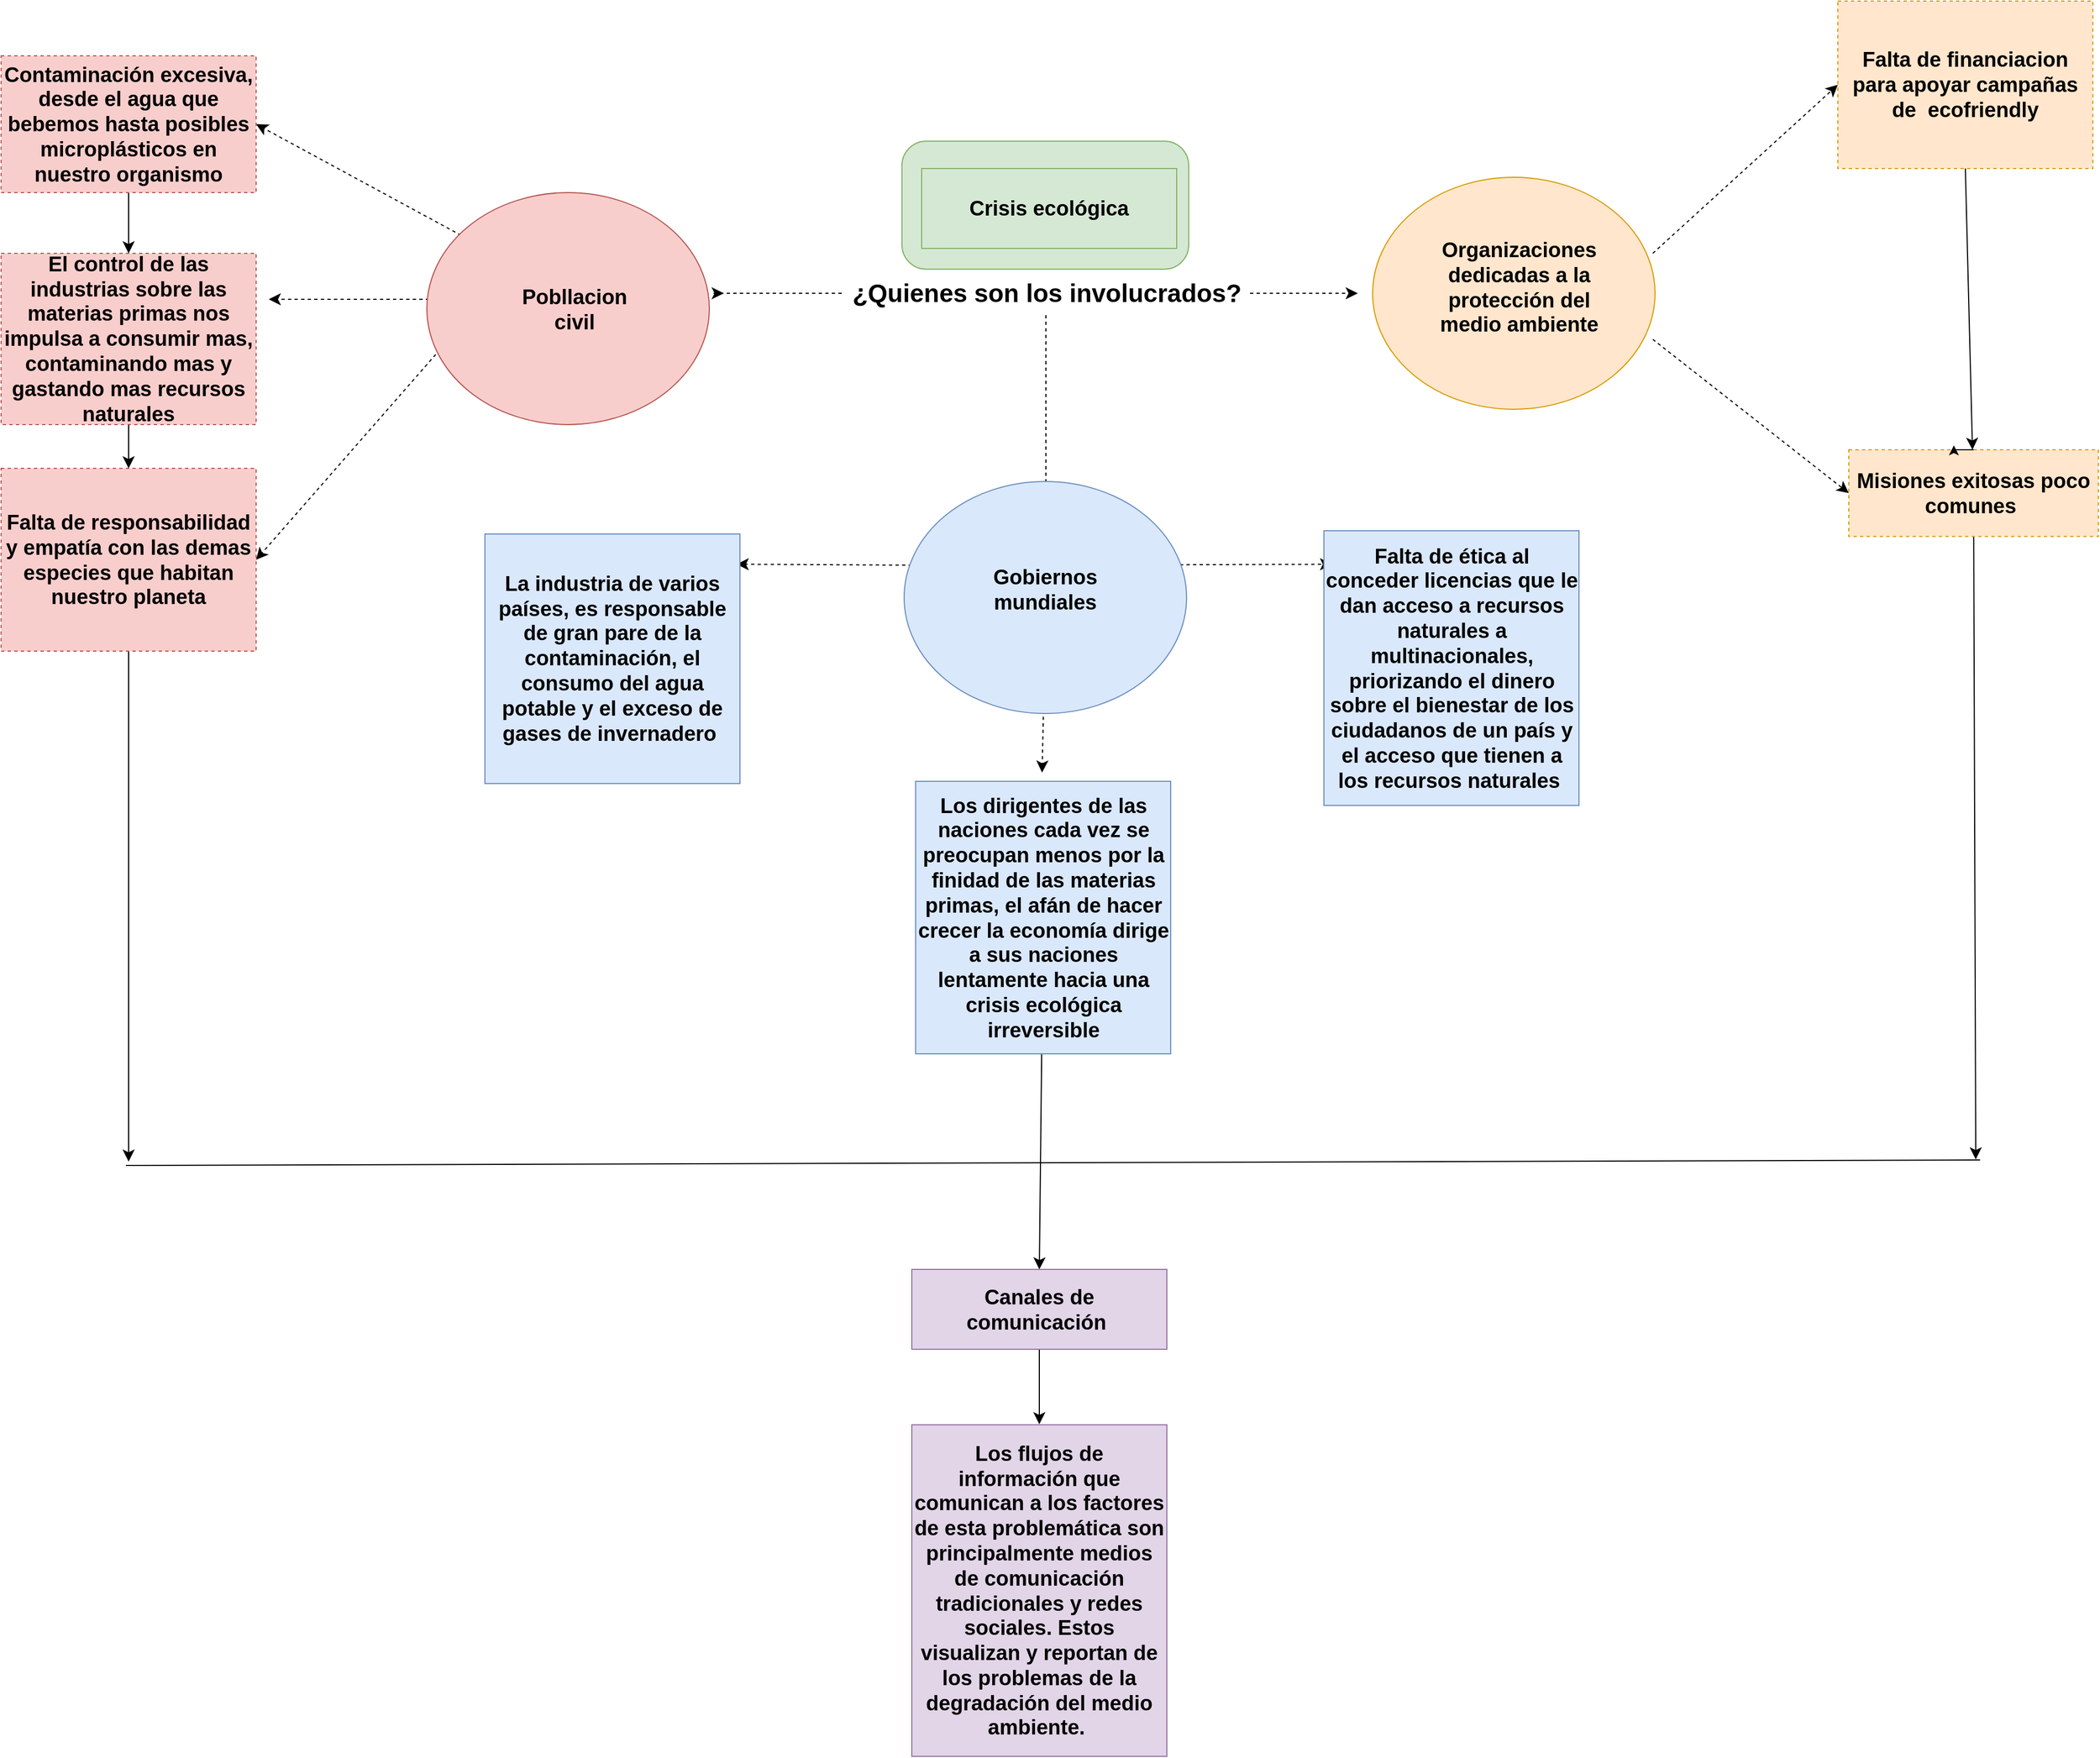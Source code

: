 <mxfile version="26.1.2">
  <diagram name="Página-1" id="piukYRTXUva3LGdc_yS3">
    <mxGraphModel dx="4225" dy="2193" grid="0" gridSize="10" guides="1" tooltips="1" connect="1" arrows="1" fold="1" page="0" pageScale="1" pageWidth="827" pageHeight="1169" math="0" shadow="0">
      <root>
        <mxCell id="0" />
        <mxCell id="1" parent="0" />
        <mxCell id="9eXhxKmKI8XXCZGN5zWt-1" value="" style="rounded=1;whiteSpace=wrap;html=1;arcSize=19;fillColor=#d5e8d4;strokeColor=#82b366;" parent="1" vertex="1">
          <mxGeometry x="-578" y="-442" width="262" height="117" as="geometry" />
        </mxCell>
        <mxCell id="9eXhxKmKI8XXCZGN5zWt-2" value="&lt;span style=&quot;font-size: 19px;&quot;&gt;&lt;b&gt;Crisis ecológica&lt;/b&gt;&lt;/span&gt;" style="text;html=1;align=center;verticalAlign=middle;whiteSpace=wrap;rounded=0;fillColor=#d5e8d4;strokeColor=#82b366;" parent="1" vertex="1">
          <mxGeometry x="-560" y="-417" width="233" height="73" as="geometry" />
        </mxCell>
        <mxCell id="9eXhxKmKI8XXCZGN5zWt-16" style="edgeStyle=none;curved=1;rounded=0;orthogonalLoop=1;jettySize=auto;html=1;fontSize=12;startSize=8;endSize=8;dashed=1;entryX=0.5;entryY=0;entryDx=0;entryDy=0;" parent="1" source="9eXhxKmKI8XXCZGN5zWt-10" edge="1">
          <mxGeometry relative="1" as="geometry">
            <mxPoint x="-446.5" y="-91" as="targetPoint" />
          </mxGeometry>
        </mxCell>
        <mxCell id="9eXhxKmKI8XXCZGN5zWt-17" style="edgeStyle=none;curved=1;rounded=0;orthogonalLoop=1;jettySize=auto;html=1;fontSize=12;startSize=8;endSize=8;dashed=1;" parent="1" source="9eXhxKmKI8XXCZGN5zWt-10" edge="1">
          <mxGeometry relative="1" as="geometry">
            <mxPoint x="-740.8" y="-303" as="targetPoint" />
            <Array as="points">
              <mxPoint x="-769" y="-303" />
            </Array>
          </mxGeometry>
        </mxCell>
        <mxCell id="9eXhxKmKI8XXCZGN5zWt-18" style="edgeStyle=none;curved=1;rounded=0;orthogonalLoop=1;jettySize=auto;html=1;fontSize=12;startSize=8;endSize=8;dashed=1;" parent="1" source="9eXhxKmKI8XXCZGN5zWt-10" edge="1">
          <mxGeometry relative="1" as="geometry">
            <mxPoint x="-161.6" y="-303" as="targetPoint" />
          </mxGeometry>
        </mxCell>
        <mxCell id="9eXhxKmKI8XXCZGN5zWt-10" value="&lt;span style=&quot;font-size: 23px;&quot;&gt;&lt;b&gt;¿Quienes son los involucrados?&lt;/b&gt;&lt;/span&gt;" style="text;html=1;align=center;verticalAlign=middle;resizable=0;points=[];autosize=1;strokeColor=none;fillColor=none;fontSize=16;" parent="1" vertex="1">
          <mxGeometry x="-633" y="-323" width="373" height="40" as="geometry" />
        </mxCell>
        <mxCell id="9eXhxKmKI8XXCZGN5zWt-27" style="edgeStyle=none;curved=1;rounded=0;orthogonalLoop=1;jettySize=auto;html=1;fontSize=12;startSize=8;endSize=8;dashed=1;" parent="1" edge="1">
          <mxGeometry relative="1" as="geometry">
            <mxPoint x="-1156.462" y="-297.5" as="targetPoint" />
            <mxPoint x="-1004" y="-297.5" as="sourcePoint" />
          </mxGeometry>
        </mxCell>
        <mxCell id="9eXhxKmKI8XXCZGN5zWt-29" style="edgeStyle=none;curved=1;rounded=0;orthogonalLoop=1;jettySize=auto;html=1;fontSize=12;startSize=8;endSize=8;dashed=1;entryX=1;entryY=0.5;entryDx=0;entryDy=0;" parent="1" target="9eXhxKmKI8XXCZGN5zWt-33" edge="1">
          <mxGeometry relative="1" as="geometry">
            <mxPoint x="-1157.692" y="-382.308" as="targetPoint" />
            <mxPoint x="-980.859" y="-356" as="sourcePoint" />
          </mxGeometry>
        </mxCell>
        <mxCell id="9eXhxKmKI8XXCZGN5zWt-50" style="edgeStyle=none;curved=1;rounded=0;orthogonalLoop=1;jettySize=auto;html=1;fontSize=12;startSize=8;endSize=8;dashed=1;entryX=0;entryY=0.5;entryDx=0;entryDy=0;" parent="1" target="9eXhxKmKI8XXCZGN5zWt-49" edge="1">
          <mxGeometry relative="1" as="geometry">
            <mxPoint x="272.533" y="-385.267" as="targetPoint" />
            <mxPoint x="108" y="-339.543" as="sourcePoint" />
          </mxGeometry>
        </mxCell>
        <mxCell id="9eXhxKmKI8XXCZGN5zWt-53" style="edgeStyle=none;curved=1;rounded=0;orthogonalLoop=1;jettySize=auto;html=1;entryX=0;entryY=0.5;entryDx=0;entryDy=0;fontSize=12;startSize=8;endSize=8;dashed=1;" parent="1" target="9eXhxKmKI8XXCZGN5zWt-47" edge="1">
          <mxGeometry relative="1" as="geometry">
            <mxPoint x="108" y="-260.84" as="sourcePoint" />
          </mxGeometry>
        </mxCell>
        <mxCell id="9eXhxKmKI8XXCZGN5zWt-36" value="" style="edgeStyle=none;curved=1;rounded=0;orthogonalLoop=1;jettySize=auto;html=1;fontSize=12;startSize=8;endSize=8;dashed=1;exitX=0.5;exitY=1;exitDx=0;exitDy=0;" parent="1" edge="1">
          <mxGeometry relative="1" as="geometry">
            <mxPoint x="-446.5" y="-18" as="sourcePoint" />
            <mxPoint x="-450" y="135" as="targetPoint" />
          </mxGeometry>
        </mxCell>
        <mxCell id="9eXhxKmKI8XXCZGN5zWt-38" value="" style="edgeStyle=none;curved=1;rounded=0;orthogonalLoop=1;jettySize=auto;html=1;fontSize=12;startSize=8;endSize=8;dashed=1;entryX=0.987;entryY=0.121;entryDx=0;entryDy=0;entryPerimeter=0;exitX=0;exitY=0.5;exitDx=0;exitDy=0;" parent="1" target="9eXhxKmKI8XXCZGN5zWt-54" edge="1">
          <mxGeometry relative="1" as="geometry">
            <mxPoint x="-563.0" y="-54.5" as="sourcePoint" />
            <mxPoint x="-701" y="-57.5" as="targetPoint" />
          </mxGeometry>
        </mxCell>
        <mxCell id="9eXhxKmKI8XXCZGN5zWt-44" value="" style="edgeStyle=none;curved=1;rounded=0;orthogonalLoop=1;jettySize=auto;html=1;fontSize=12;startSize=8;endSize=8;dashed=1;entryX=0.032;entryY=0.122;entryDx=0;entryDy=0;entryPerimeter=0;" parent="1" target="9eXhxKmKI8XXCZGN5zWt-56" edge="1">
          <mxGeometry relative="1" as="geometry">
            <mxPoint x="-210" y="-54.5" as="targetPoint" />
            <mxPoint x="-330.0" y="-54.891" as="sourcePoint" />
          </mxGeometry>
        </mxCell>
        <mxCell id="9eXhxKmKI8XXCZGN5zWt-30" style="edgeStyle=none;curved=1;rounded=0;orthogonalLoop=1;jettySize=auto;html=1;fontSize=12;startSize=8;endSize=8;dashed=1;entryX=1;entryY=0.5;entryDx=0;entryDy=0;" parent="1" target="9eXhxKmKI8XXCZGN5zWt-31" edge="1">
          <mxGeometry relative="1" as="geometry">
            <mxPoint x="-1165" y="-214" as="targetPoint" />
            <mxPoint x="-1004" y="-247" as="sourcePoint" />
          </mxGeometry>
        </mxCell>
        <mxCell id="-WsOzTaS7_-i_Jh7CUL--4" style="edgeStyle=none;curved=1;rounded=0;orthogonalLoop=1;jettySize=auto;html=1;fontSize=12;startSize=8;endSize=8;" parent="1" source="9eXhxKmKI8XXCZGN5zWt-31" edge="1">
          <mxGeometry relative="1" as="geometry">
            <mxPoint x="-1284.5" y="490.5" as="targetPoint" />
          </mxGeometry>
        </mxCell>
        <mxCell id="9eXhxKmKI8XXCZGN5zWt-31" value="&lt;span style=&quot;font-size: 19px;&quot;&gt;&lt;b&gt;Falta de responsabilidad y empatía con las demas especies que habitan nuestro planeta&lt;/b&gt;&lt;/span&gt;" style="text;html=1;align=center;verticalAlign=middle;whiteSpace=wrap;rounded=0;fillColor=#f8cecc;strokeColor=#b85450;dashed=1;" parent="1" vertex="1">
          <mxGeometry x="-1401" y="-143" width="233" height="167" as="geometry" />
        </mxCell>
        <mxCell id="-WsOzTaS7_-i_Jh7CUL--9" style="edgeStyle=none;curved=1;rounded=0;orthogonalLoop=1;jettySize=auto;html=1;exitX=0.5;exitY=1;exitDx=0;exitDy=0;entryX=0.5;entryY=0;entryDx=0;entryDy=0;fontSize=12;startSize=8;endSize=8;" parent="1" source="9eXhxKmKI8XXCZGN5zWt-32" target="9eXhxKmKI8XXCZGN5zWt-31" edge="1">
          <mxGeometry relative="1" as="geometry" />
        </mxCell>
        <mxCell id="9eXhxKmKI8XXCZGN5zWt-32" value="&lt;span style=&quot;font-size: 19px;&quot;&gt;&lt;b&gt;El control de las industrias sobre las materias primas nos impulsa a consumir mas, contaminando mas y gastando mas recursos naturales&lt;/b&gt;&lt;/span&gt;" style="text;html=1;align=center;verticalAlign=middle;whiteSpace=wrap;rounded=0;fillColor=#f8cecc;strokeColor=#b85450;dashed=1;" parent="1" vertex="1">
          <mxGeometry x="-1401" y="-339.5" width="233" height="156.5" as="geometry" />
        </mxCell>
        <mxCell id="-WsOzTaS7_-i_Jh7CUL--8" style="edgeStyle=none;curved=1;rounded=0;orthogonalLoop=1;jettySize=auto;html=1;exitX=0.5;exitY=1;exitDx=0;exitDy=0;entryX=0.5;entryY=0;entryDx=0;entryDy=0;fontSize=12;startSize=8;endSize=8;" parent="1" source="9eXhxKmKI8XXCZGN5zWt-33" target="9eXhxKmKI8XXCZGN5zWt-32" edge="1">
          <mxGeometry relative="1" as="geometry" />
        </mxCell>
        <mxCell id="9eXhxKmKI8XXCZGN5zWt-33" value="&lt;span style=&quot;font-size: 19px;&quot;&gt;&lt;b&gt;Contaminación excesiva, desde el agua que bebemos hasta posibles microplásticos en nuestro organismo&lt;/b&gt;&lt;/span&gt;" style="text;html=1;align=center;verticalAlign=middle;whiteSpace=wrap;rounded=0;fillColor=#f8cecc;strokeColor=#b85450;dashed=1;" parent="1" vertex="1">
          <mxGeometry x="-1401" y="-520" width="233" height="125" as="geometry" />
        </mxCell>
        <mxCell id="-WsOzTaS7_-i_Jh7CUL--5" style="edgeStyle=none;curved=1;rounded=0;orthogonalLoop=1;jettySize=auto;html=1;fontSize=12;startSize=8;endSize=8;" parent="1" source="9eXhxKmKI8XXCZGN5zWt-47" edge="1">
          <mxGeometry relative="1" as="geometry">
            <mxPoint x="403.0" y="488.5" as="targetPoint" />
          </mxGeometry>
        </mxCell>
        <mxCell id="9eXhxKmKI8XXCZGN5zWt-47" value="&lt;span style=&quot;font-size: 19px;&quot;&gt;&lt;b&gt;Misiones exitosas poco comunes&amp;nbsp;&lt;/b&gt;&lt;/span&gt;" style="text;html=1;align=center;verticalAlign=middle;whiteSpace=wrap;rounded=0;fillColor=#ffe6cc;strokeColor=#d79b00;dashed=1;" parent="1" vertex="1">
          <mxGeometry x="287" y="-160" width="228" height="79.25" as="geometry" />
        </mxCell>
        <mxCell id="-WsOzTaS7_-i_Jh7CUL--10" style="edgeStyle=none;curved=1;rounded=0;orthogonalLoop=1;jettySize=auto;html=1;exitX=0.5;exitY=1;exitDx=0;exitDy=0;fontSize=12;startSize=8;endSize=8;" parent="1" source="9eXhxKmKI8XXCZGN5zWt-49" target="9eXhxKmKI8XXCZGN5zWt-47" edge="1">
          <mxGeometry relative="1" as="geometry">
            <mxPoint x="393.5" y="-357.0" as="targetPoint" />
          </mxGeometry>
        </mxCell>
        <mxCell id="9eXhxKmKI8XXCZGN5zWt-49" value="&lt;span style=&quot;font-size: 19px;&quot;&gt;&lt;b&gt;Falta de financiacion para apoyar campañas de&amp;nbsp; ecofriendly&lt;/b&gt;&lt;/span&gt;" style="text;html=1;align=center;verticalAlign=middle;whiteSpace=wrap;rounded=0;fillColor=#ffe6cc;strokeColor=#d79b00;dashed=1;" parent="1" vertex="1">
          <mxGeometry x="277" y="-570" width="233" height="153" as="geometry" />
        </mxCell>
        <mxCell id="9eXhxKmKI8XXCZGN5zWt-54" value="&lt;span style=&quot;font-size: 19px;&quot;&gt;&lt;b&gt;La industria de varios países, es responsable de gran pare de la contaminación, el consumo del agua potable y el exceso de gases de invernadero&amp;nbsp;&lt;/b&gt;&lt;/span&gt;" style="text;html=1;align=center;verticalAlign=middle;whiteSpace=wrap;rounded=0;fillColor=#dae8fc;strokeColor=#6c8ebf;" parent="1" vertex="1">
          <mxGeometry x="-959" y="-83" width="233" height="228" as="geometry" />
        </mxCell>
        <mxCell id="-WsOzTaS7_-i_Jh7CUL--6" style="edgeStyle=none;curved=1;rounded=0;orthogonalLoop=1;jettySize=auto;html=1;fontSize=12;startSize=8;endSize=8;entryX=0.5;entryY=0;entryDx=0;entryDy=0;" parent="1" source="9eXhxKmKI8XXCZGN5zWt-55" target="-WsOzTaS7_-i_Jh7CUL--12" edge="1">
          <mxGeometry relative="1" as="geometry">
            <mxPoint x="-449" y="486.5" as="targetPoint" />
          </mxGeometry>
        </mxCell>
        <mxCell id="9eXhxKmKI8XXCZGN5zWt-55" value="&lt;span style=&quot;font-size: 19px;&quot;&gt;&lt;b&gt;Los dirigentes de las naciones cada vez se preocupan menos por la finidad de las materias primas, el afán de hacer crecer la economía dirige a sus naciones lentamente hacia una crisis ecológica irreversible&lt;/b&gt;&lt;/span&gt;" style="text;html=1;align=center;verticalAlign=middle;whiteSpace=wrap;rounded=0;fillColor=#dae8fc;strokeColor=#6c8ebf;" parent="1" vertex="1">
          <mxGeometry x="-565.5" y="143" width="233" height="249" as="geometry" />
        </mxCell>
        <mxCell id="9eXhxKmKI8XXCZGN5zWt-56" value="&lt;span style=&quot;font-size: 19px;&quot;&gt;&lt;b&gt;Falta de ética al conceder licencias que le dan acceso a recursos naturales a multinacionales, priorizando el dinero sobre el bienestar de los ciudadanos de un país y el acceso que tienen a los recursos naturales&amp;nbsp;&lt;/b&gt;&lt;/span&gt;" style="text;html=1;align=center;verticalAlign=middle;whiteSpace=wrap;rounded=0;fillColor=#dae8fc;strokeColor=#6c8ebf;" parent="1" vertex="1">
          <mxGeometry x="-192.5" y="-86" width="233" height="251" as="geometry" />
        </mxCell>
        <mxCell id="-WsOzTaS7_-i_Jh7CUL--3" value="" style="endArrow=none;html=1;rounded=0;fontSize=12;startSize=8;endSize=8;curved=1;" parent="1" edge="1">
          <mxGeometry width="50" height="50" relative="1" as="geometry">
            <mxPoint x="-1287" y="494" as="sourcePoint" />
            <mxPoint x="407" y="489" as="targetPoint" />
          </mxGeometry>
        </mxCell>
        <mxCell id="-WsOzTaS7_-i_Jh7CUL--15" style="edgeStyle=none;curved=1;rounded=0;orthogonalLoop=1;jettySize=auto;html=1;fontSize=12;startSize=8;endSize=8;" parent="1" source="-WsOzTaS7_-i_Jh7CUL--12" edge="1">
          <mxGeometry relative="1" as="geometry">
            <mxPoint x="-452.5" y="730.5" as="targetPoint" />
          </mxGeometry>
        </mxCell>
        <mxCell id="-WsOzTaS7_-i_Jh7CUL--12" value="&lt;font style=&quot;font-size: 19px;&quot;&gt;&lt;b&gt;Canales de comunicación&amp;nbsp;&lt;/b&gt;&lt;/font&gt;" style="text;html=1;align=center;verticalAlign=middle;whiteSpace=wrap;rounded=0;fillColor=#e1d5e7;strokeColor=#9673a6;" parent="1" vertex="1">
          <mxGeometry x="-569" y="589" width="233" height="73" as="geometry" />
        </mxCell>
        <mxCell id="MH5lBiH-GZjAFDlm5veR-1" value="" style="ellipse;whiteSpace=wrap;html=1;fillColor=#f8cecc;strokeColor=#b85450;" vertex="1" parent="1">
          <mxGeometry x="-1012" y="-395" width="258" height="212" as="geometry" />
        </mxCell>
        <mxCell id="-WsOzTaS7_-i_Jh7CUL--14" value="&lt;font style=&quot;font-size: 19px;&quot;&gt;&lt;b&gt;Los flujos de información que comunican a los factores de esta problemática son principalmente medios de comunicación tradicionales y redes sociales. Estos visualizan y reportan de los problemas de la degradación del medio ambiente.&amp;nbsp;&lt;/b&gt;&lt;/font&gt;" style="text;html=1;align=center;verticalAlign=middle;whiteSpace=wrap;rounded=0;fillColor=#e1d5e7;strokeColor=#9673a6;" parent="1" vertex="1">
          <mxGeometry x="-569" y="731" width="233" height="303" as="geometry" />
        </mxCell>
        <mxCell id="MH5lBiH-GZjAFDlm5veR-2" value="&lt;span style=&quot;font-size: 19px;&quot;&gt;&lt;b&gt;Pobllacion civil&lt;/b&gt;&lt;/span&gt;" style="text;html=1;align=center;verticalAlign=middle;whiteSpace=wrap;rounded=0;strokeWidth=1;" vertex="1" parent="1">
          <mxGeometry x="-907" y="-302.75" width="60" height="30" as="geometry" />
        </mxCell>
        <mxCell id="MH5lBiH-GZjAFDlm5veR-4" value="" style="ellipse;whiteSpace=wrap;html=1;fillColor=#ffe6cc;strokeColor=#d79b00;" vertex="1" parent="1">
          <mxGeometry x="-148" y="-409" width="258" height="212" as="geometry" />
        </mxCell>
        <mxCell id="MH5lBiH-GZjAFDlm5veR-5" value="" style="ellipse;whiteSpace=wrap;html=1;fillColor=#dae8fc;strokeColor=#6c8ebf;" vertex="1" parent="1">
          <mxGeometry x="-576" y="-131" width="258" height="212" as="geometry" />
        </mxCell>
        <mxCell id="MH5lBiH-GZjAFDlm5veR-6" value="&lt;span style=&quot;font-size: 19px;&quot;&gt;&lt;b&gt;Gobiernos mundiales&lt;/b&gt;&lt;/span&gt;" style="text;html=1;align=center;verticalAlign=middle;whiteSpace=wrap;rounded=0;strokeWidth=1;" vertex="1" parent="1">
          <mxGeometry x="-477" y="-47" width="60" height="30" as="geometry" />
        </mxCell>
        <mxCell id="MH5lBiH-GZjAFDlm5veR-7" value="&lt;span style=&quot;font-size: 19px;&quot;&gt;&lt;b&gt;Organizaciones dedicadas a la protección del medio ambiente&lt;/b&gt;&lt;/span&gt;" style="text;html=1;align=center;verticalAlign=middle;whiteSpace=wrap;rounded=0;strokeWidth=1;" vertex="1" parent="1">
          <mxGeometry x="-103" y="-322.75" width="178" height="30" as="geometry" />
        </mxCell>
        <mxCell id="MH5lBiH-GZjAFDlm5veR-8" style="edgeStyle=orthogonalEdgeStyle;rounded=0;orthogonalLoop=1;jettySize=auto;html=1;exitX=0.5;exitY=0;exitDx=0;exitDy=0;entryX=0.421;entryY=-0.05;entryDx=0;entryDy=0;entryPerimeter=0;" edge="1" parent="1" source="9eXhxKmKI8XXCZGN5zWt-47" target="9eXhxKmKI8XXCZGN5zWt-47">
          <mxGeometry relative="1" as="geometry" />
        </mxCell>
      </root>
    </mxGraphModel>
  </diagram>
</mxfile>
